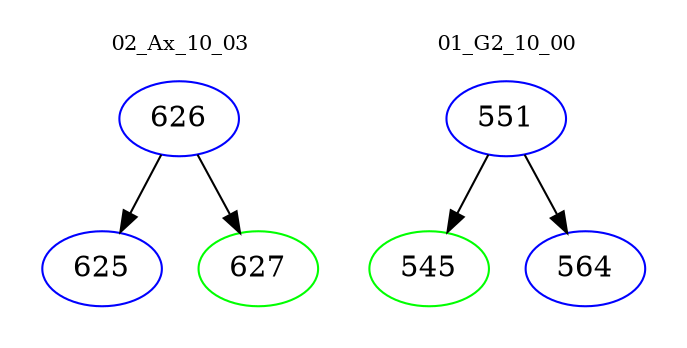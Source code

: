 digraph{
subgraph cluster_0 {
color = white
label = "02_Ax_10_03";
fontsize=10;
T0_626 [label="626", color="blue"]
T0_626 -> T0_625 [color="black"]
T0_625 [label="625", color="blue"]
T0_626 -> T0_627 [color="black"]
T0_627 [label="627", color="green"]
}
subgraph cluster_1 {
color = white
label = "01_G2_10_00";
fontsize=10;
T1_551 [label="551", color="blue"]
T1_551 -> T1_545 [color="black"]
T1_545 [label="545", color="green"]
T1_551 -> T1_564 [color="black"]
T1_564 [label="564", color="blue"]
}
}
